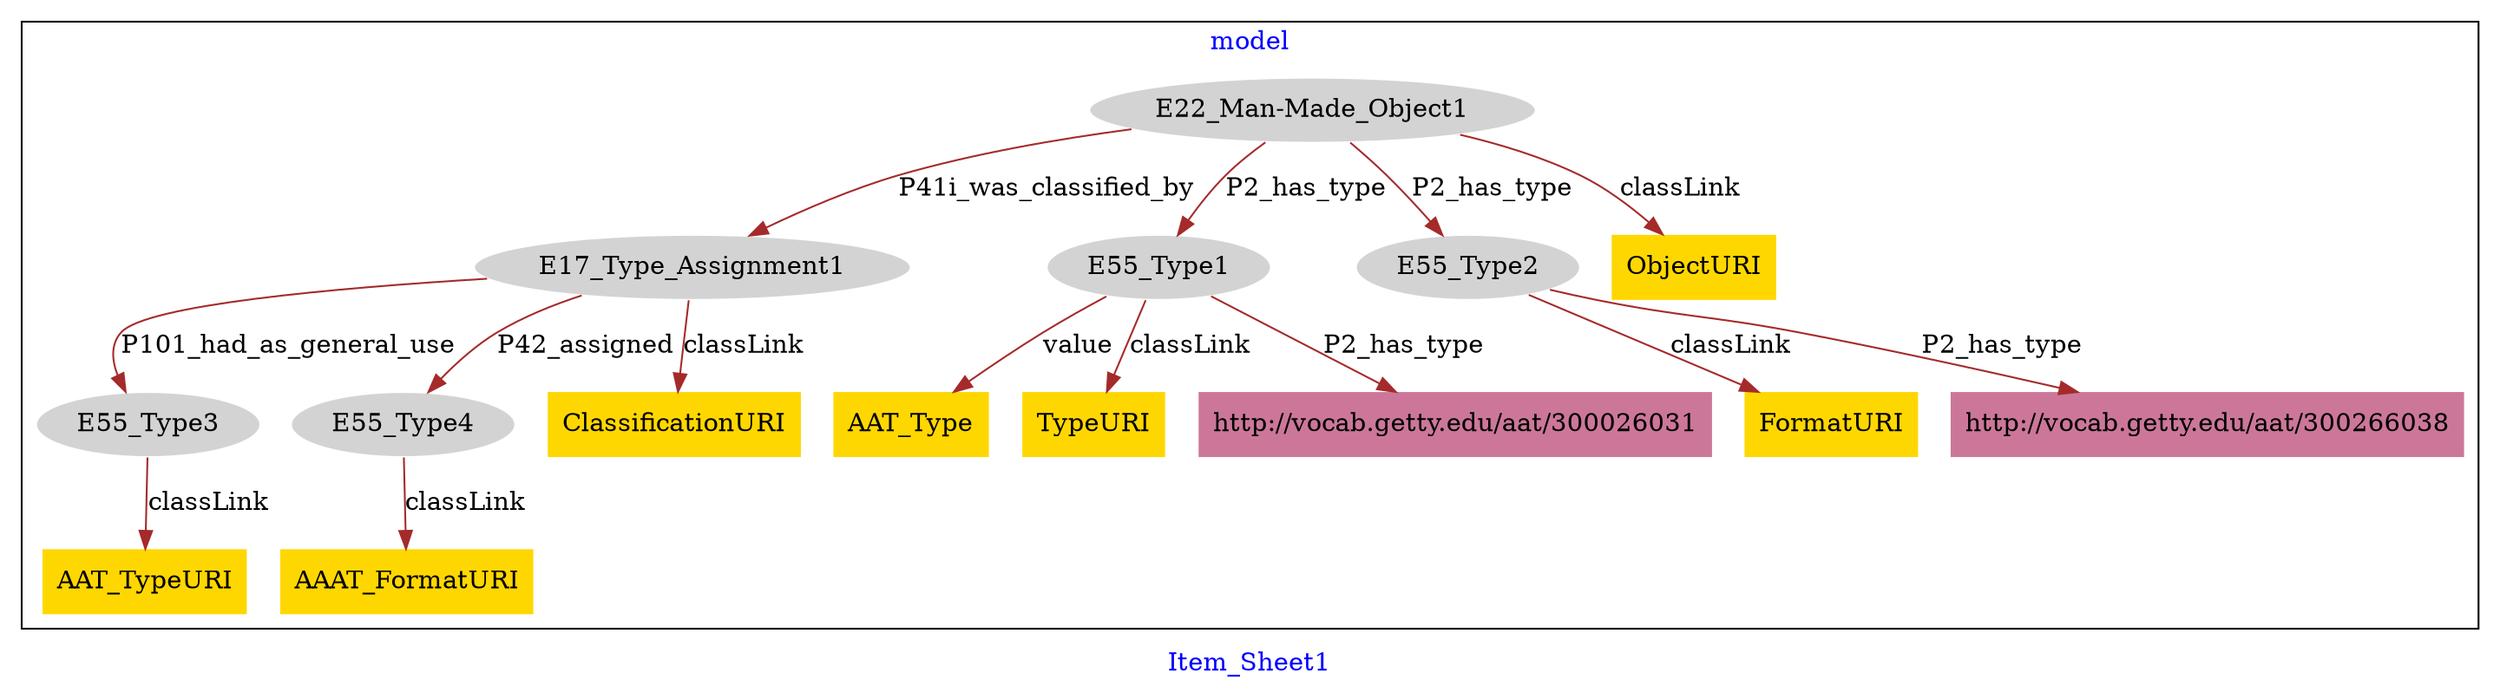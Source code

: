 digraph n0 {
fontcolor="blue"
remincross="true"
label="Item_Sheet1"
subgraph cluster {
label="model"
n2[style="filled",color="white",fillcolor="lightgray",label="E17_Type_Assignment1"];
n3[style="filled",color="white",fillcolor="lightgray",label="E55_Type3"];
n4[style="filled",color="white",fillcolor="lightgray",label="E55_Type4"];
n5[style="filled",color="white",fillcolor="lightgray",label="E22_Man-Made_Object1"];
n6[style="filled",color="white",fillcolor="lightgray",label="E55_Type1"];
n7[style="filled",color="white",fillcolor="lightgray",label="E55_Type2"];
n8[shape="plaintext",style="filled",fillcolor="gold",label="AAT_Type"];
n9[shape="plaintext",style="filled",fillcolor="gold",label="ClassificationURI"];
n10[shape="plaintext",style="filled",fillcolor="gold",label="AAAT_FormatURI"];
n11[shape="plaintext",style="filled",fillcolor="gold",label="FormatURI"];
n12[shape="plaintext",style="filled",fillcolor="gold",label="TypeURI"];
n13[shape="plaintext",style="filled",fillcolor="gold",label="AAT_TypeURI"];
n14[shape="plaintext",style="filled",fillcolor="gold",label="ObjectURI"];
n15[shape="plaintext",style="filled",fillcolor="#CC7799",label="http://vocab.getty.edu/aat/300026031"];
n16[shape="plaintext",style="filled",fillcolor="#CC7799",label="http://vocab.getty.edu/aat/300266038"];
}
n2 -> n3[color="brown",fontcolor="black",label="P101_had_as_general_use"]
n2 -> n4[color="brown",fontcolor="black",label="P42_assigned"]
n5 -> n2[color="brown",fontcolor="black",label="P41i_was_classified_by"]
n5 -> n6[color="brown",fontcolor="black",label="P2_has_type"]
n5 -> n7[color="brown",fontcolor="black",label="P2_has_type"]
n6 -> n8[color="brown",fontcolor="black",label="value"]
n2 -> n9[color="brown",fontcolor="black",label="classLink"]
n4 -> n10[color="brown",fontcolor="black",label="classLink"]
n7 -> n11[color="brown",fontcolor="black",label="classLink"]
n6 -> n12[color="brown",fontcolor="black",label="classLink"]
n3 -> n13[color="brown",fontcolor="black",label="classLink"]
n5 -> n14[color="brown",fontcolor="black",label="classLink"]
n6 -> n15[color="brown",fontcolor="black",label="P2_has_type"]
n7 -> n16[color="brown",fontcolor="black",label="P2_has_type"]
}

